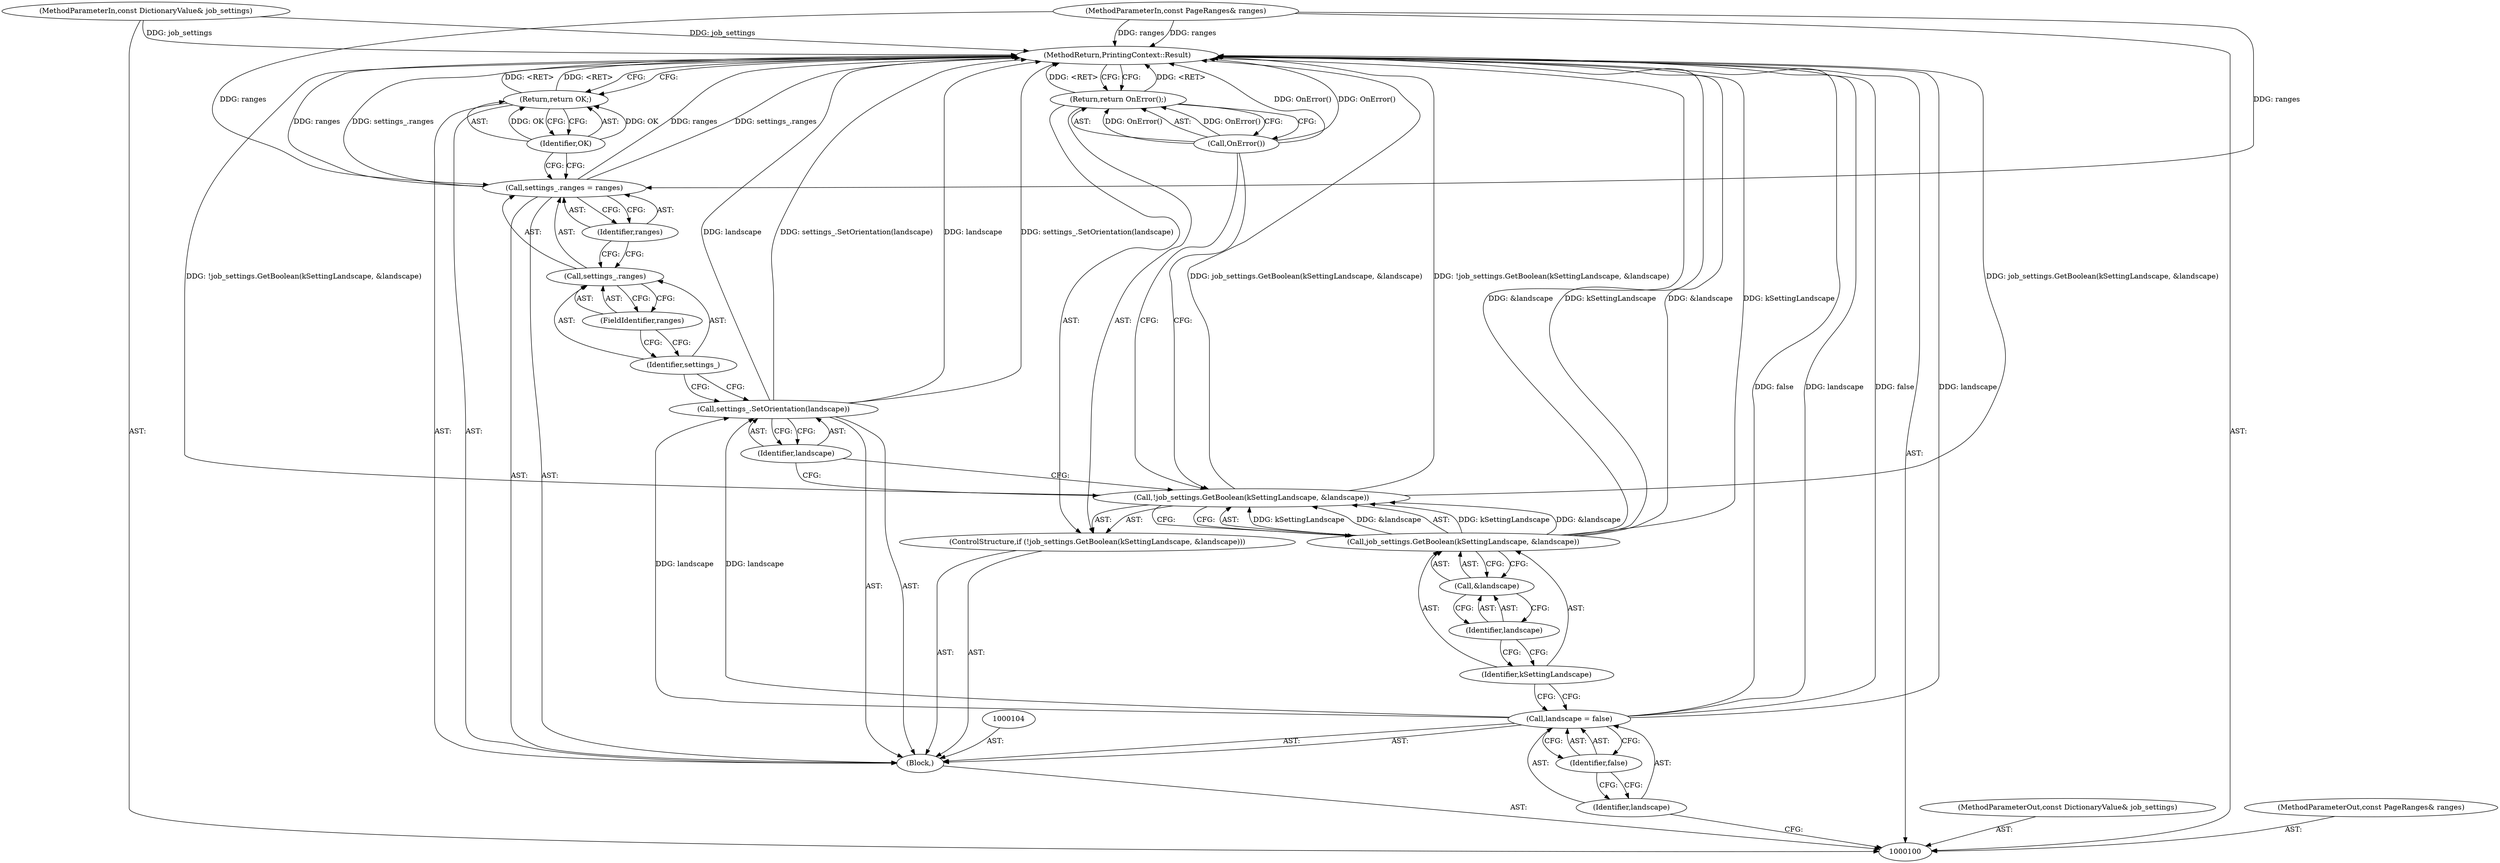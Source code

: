 digraph "0_Chrome_c7a90019bf7054145b11d2577b851cf2779d3d79_12" {
"1000125" [label="(MethodReturn,PrintingContext::Result)"];
"1000121" [label="(FieldIdentifier,ranges)"];
"1000118" [label="(Call,settings_.ranges = ranges)"];
"1000119" [label="(Call,settings_.ranges)"];
"1000120" [label="(Identifier,settings_)"];
"1000122" [label="(Identifier,ranges)"];
"1000123" [label="(Return,return OK;)"];
"1000124" [label="(Identifier,OK)"];
"1000101" [label="(MethodParameterIn,const DictionaryValue& job_settings)"];
"1000163" [label="(MethodParameterOut,const DictionaryValue& job_settings)"];
"1000102" [label="(MethodParameterIn,const PageRanges& ranges)"];
"1000164" [label="(MethodParameterOut,const PageRanges& ranges)"];
"1000103" [label="(Block,)"];
"1000107" [label="(Identifier,false)"];
"1000105" [label="(Call,landscape = false)"];
"1000106" [label="(Identifier,landscape)"];
"1000108" [label="(ControlStructure,if (!job_settings.GetBoolean(kSettingLandscape, &landscape)))"];
"1000111" [label="(Identifier,kSettingLandscape)"];
"1000112" [label="(Call,&landscape)"];
"1000113" [label="(Identifier,landscape)"];
"1000109" [label="(Call,!job_settings.GetBoolean(kSettingLandscape, &landscape))"];
"1000110" [label="(Call,job_settings.GetBoolean(kSettingLandscape, &landscape))"];
"1000115" [label="(Call,OnError())"];
"1000114" [label="(Return,return OnError();)"];
"1000116" [label="(Call,settings_.SetOrientation(landscape))"];
"1000117" [label="(Identifier,landscape)"];
"1000125" -> "1000100"  [label="AST: "];
"1000125" -> "1000114"  [label="CFG: "];
"1000125" -> "1000123"  [label="CFG: "];
"1000116" -> "1000125"  [label="DDG: landscape"];
"1000116" -> "1000125"  [label="DDG: settings_.SetOrientation(landscape)"];
"1000105" -> "1000125"  [label="DDG: false"];
"1000105" -> "1000125"  [label="DDG: landscape"];
"1000115" -> "1000125"  [label="DDG: OnError()"];
"1000118" -> "1000125"  [label="DDG: ranges"];
"1000118" -> "1000125"  [label="DDG: settings_.ranges"];
"1000102" -> "1000125"  [label="DDG: ranges"];
"1000110" -> "1000125"  [label="DDG: &landscape"];
"1000110" -> "1000125"  [label="DDG: kSettingLandscape"];
"1000101" -> "1000125"  [label="DDG: job_settings"];
"1000109" -> "1000125"  [label="DDG: job_settings.GetBoolean(kSettingLandscape, &landscape)"];
"1000109" -> "1000125"  [label="DDG: !job_settings.GetBoolean(kSettingLandscape, &landscape)"];
"1000114" -> "1000125"  [label="DDG: <RET>"];
"1000123" -> "1000125"  [label="DDG: <RET>"];
"1000121" -> "1000119"  [label="AST: "];
"1000121" -> "1000120"  [label="CFG: "];
"1000119" -> "1000121"  [label="CFG: "];
"1000118" -> "1000103"  [label="AST: "];
"1000118" -> "1000122"  [label="CFG: "];
"1000119" -> "1000118"  [label="AST: "];
"1000122" -> "1000118"  [label="AST: "];
"1000124" -> "1000118"  [label="CFG: "];
"1000118" -> "1000125"  [label="DDG: ranges"];
"1000118" -> "1000125"  [label="DDG: settings_.ranges"];
"1000102" -> "1000118"  [label="DDG: ranges"];
"1000119" -> "1000118"  [label="AST: "];
"1000119" -> "1000121"  [label="CFG: "];
"1000120" -> "1000119"  [label="AST: "];
"1000121" -> "1000119"  [label="AST: "];
"1000122" -> "1000119"  [label="CFG: "];
"1000120" -> "1000119"  [label="AST: "];
"1000120" -> "1000116"  [label="CFG: "];
"1000121" -> "1000120"  [label="CFG: "];
"1000122" -> "1000118"  [label="AST: "];
"1000122" -> "1000119"  [label="CFG: "];
"1000118" -> "1000122"  [label="CFG: "];
"1000123" -> "1000103"  [label="AST: "];
"1000123" -> "1000124"  [label="CFG: "];
"1000124" -> "1000123"  [label="AST: "];
"1000125" -> "1000123"  [label="CFG: "];
"1000123" -> "1000125"  [label="DDG: <RET>"];
"1000124" -> "1000123"  [label="DDG: OK"];
"1000124" -> "1000123"  [label="AST: "];
"1000124" -> "1000118"  [label="CFG: "];
"1000123" -> "1000124"  [label="CFG: "];
"1000124" -> "1000123"  [label="DDG: OK"];
"1000101" -> "1000100"  [label="AST: "];
"1000101" -> "1000125"  [label="DDG: job_settings"];
"1000163" -> "1000100"  [label="AST: "];
"1000102" -> "1000100"  [label="AST: "];
"1000102" -> "1000125"  [label="DDG: ranges"];
"1000102" -> "1000118"  [label="DDG: ranges"];
"1000164" -> "1000100"  [label="AST: "];
"1000103" -> "1000100"  [label="AST: "];
"1000104" -> "1000103"  [label="AST: "];
"1000105" -> "1000103"  [label="AST: "];
"1000108" -> "1000103"  [label="AST: "];
"1000116" -> "1000103"  [label="AST: "];
"1000118" -> "1000103"  [label="AST: "];
"1000123" -> "1000103"  [label="AST: "];
"1000107" -> "1000105"  [label="AST: "];
"1000107" -> "1000106"  [label="CFG: "];
"1000105" -> "1000107"  [label="CFG: "];
"1000105" -> "1000103"  [label="AST: "];
"1000105" -> "1000107"  [label="CFG: "];
"1000106" -> "1000105"  [label="AST: "];
"1000107" -> "1000105"  [label="AST: "];
"1000111" -> "1000105"  [label="CFG: "];
"1000105" -> "1000125"  [label="DDG: false"];
"1000105" -> "1000125"  [label="DDG: landscape"];
"1000105" -> "1000116"  [label="DDG: landscape"];
"1000106" -> "1000105"  [label="AST: "];
"1000106" -> "1000100"  [label="CFG: "];
"1000107" -> "1000106"  [label="CFG: "];
"1000108" -> "1000103"  [label="AST: "];
"1000109" -> "1000108"  [label="AST: "];
"1000114" -> "1000108"  [label="AST: "];
"1000111" -> "1000110"  [label="AST: "];
"1000111" -> "1000105"  [label="CFG: "];
"1000113" -> "1000111"  [label="CFG: "];
"1000112" -> "1000110"  [label="AST: "];
"1000112" -> "1000113"  [label="CFG: "];
"1000113" -> "1000112"  [label="AST: "];
"1000110" -> "1000112"  [label="CFG: "];
"1000113" -> "1000112"  [label="AST: "];
"1000113" -> "1000111"  [label="CFG: "];
"1000112" -> "1000113"  [label="CFG: "];
"1000109" -> "1000108"  [label="AST: "];
"1000109" -> "1000110"  [label="CFG: "];
"1000110" -> "1000109"  [label="AST: "];
"1000115" -> "1000109"  [label="CFG: "];
"1000117" -> "1000109"  [label="CFG: "];
"1000109" -> "1000125"  [label="DDG: job_settings.GetBoolean(kSettingLandscape, &landscape)"];
"1000109" -> "1000125"  [label="DDG: !job_settings.GetBoolean(kSettingLandscape, &landscape)"];
"1000110" -> "1000109"  [label="DDG: kSettingLandscape"];
"1000110" -> "1000109"  [label="DDG: &landscape"];
"1000110" -> "1000109"  [label="AST: "];
"1000110" -> "1000112"  [label="CFG: "];
"1000111" -> "1000110"  [label="AST: "];
"1000112" -> "1000110"  [label="AST: "];
"1000109" -> "1000110"  [label="CFG: "];
"1000110" -> "1000125"  [label="DDG: &landscape"];
"1000110" -> "1000125"  [label="DDG: kSettingLandscape"];
"1000110" -> "1000109"  [label="DDG: kSettingLandscape"];
"1000110" -> "1000109"  [label="DDG: &landscape"];
"1000115" -> "1000114"  [label="AST: "];
"1000115" -> "1000109"  [label="CFG: "];
"1000114" -> "1000115"  [label="CFG: "];
"1000115" -> "1000125"  [label="DDG: OnError()"];
"1000115" -> "1000114"  [label="DDG: OnError()"];
"1000114" -> "1000108"  [label="AST: "];
"1000114" -> "1000115"  [label="CFG: "];
"1000115" -> "1000114"  [label="AST: "];
"1000125" -> "1000114"  [label="CFG: "];
"1000114" -> "1000125"  [label="DDG: <RET>"];
"1000115" -> "1000114"  [label="DDG: OnError()"];
"1000116" -> "1000103"  [label="AST: "];
"1000116" -> "1000117"  [label="CFG: "];
"1000117" -> "1000116"  [label="AST: "];
"1000120" -> "1000116"  [label="CFG: "];
"1000116" -> "1000125"  [label="DDG: landscape"];
"1000116" -> "1000125"  [label="DDG: settings_.SetOrientation(landscape)"];
"1000105" -> "1000116"  [label="DDG: landscape"];
"1000117" -> "1000116"  [label="AST: "];
"1000117" -> "1000109"  [label="CFG: "];
"1000116" -> "1000117"  [label="CFG: "];
}
